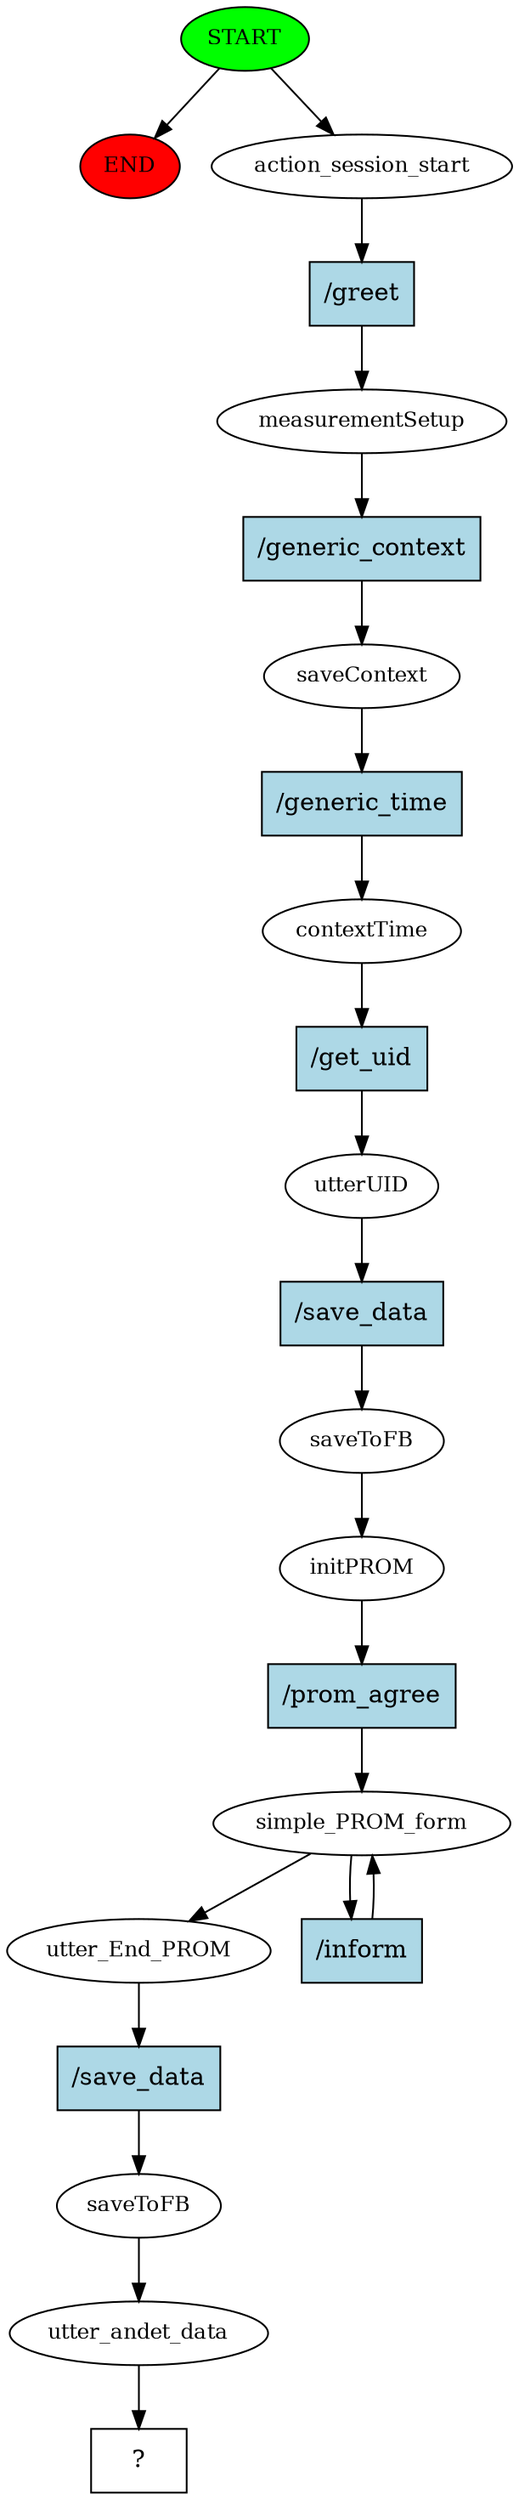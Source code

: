 digraph  {
0 [class="start active", fillcolor=green, fontsize=12, label=START, style=filled];
"-1" [class=end, fillcolor=red, fontsize=12, label=END, style=filled];
1 [class=active, fontsize=12, label=action_session_start];
2 [class=active, fontsize=12, label=measurementSetup];
3 [class=active, fontsize=12, label=saveContext];
4 [class=active, fontsize=12, label=contextTime];
5 [class=active, fontsize=12, label=utterUID];
6 [class=active, fontsize=12, label=saveToFB];
7 [class=active, fontsize=12, label=initPROM];
8 [class=active, fontsize=12, label=simple_PROM_form];
18 [class=active, fontsize=12, label=utter_End_PROM];
19 [class=active, fontsize=12, label=saveToFB];
20 [class=active, fontsize=12, label=utter_andet_data];
21 [class="intent dashed active", label="  ?  ", shape=rect];
22 [class="intent active", fillcolor=lightblue, label="/greet", shape=rect, style=filled];
23 [class="intent active", fillcolor=lightblue, label="/generic_context", shape=rect, style=filled];
24 [class="intent active", fillcolor=lightblue, label="/generic_time", shape=rect, style=filled];
25 [class="intent active", fillcolor=lightblue, label="/get_uid", shape=rect, style=filled];
26 [class="intent active", fillcolor=lightblue, label="/save_data", shape=rect, style=filled];
27 [class="intent active", fillcolor=lightblue, label="/prom_agree", shape=rect, style=filled];
28 [class="intent active", fillcolor=lightblue, label="/inform", shape=rect, style=filled];
29 [class="intent active", fillcolor=lightblue, label="/save_data", shape=rect, style=filled];
0 -> "-1"  [class="", key=NONE, label=""];
0 -> 1  [class=active, key=NONE, label=""];
1 -> 22  [class=active, key=0];
2 -> 23  [class=active, key=0];
3 -> 24  [class=active, key=0];
4 -> 25  [class=active, key=0];
5 -> 26  [class=active, key=0];
6 -> 7  [class=active, key=NONE, label=""];
7 -> 27  [class=active, key=0];
8 -> 18  [class=active, key=NONE, label=""];
8 -> 28  [class=active, key=0];
18 -> 29  [class=active, key=0];
19 -> 20  [class=active, key=NONE, label=""];
20 -> 21  [class=active, key=NONE, label=""];
22 -> 2  [class=active, key=0];
23 -> 3  [class=active, key=0];
24 -> 4  [class=active, key=0];
25 -> 5  [class=active, key=0];
26 -> 6  [class=active, key=0];
27 -> 8  [class=active, key=0];
28 -> 8  [class=active, key=0];
29 -> 19  [class=active, key=0];
}
